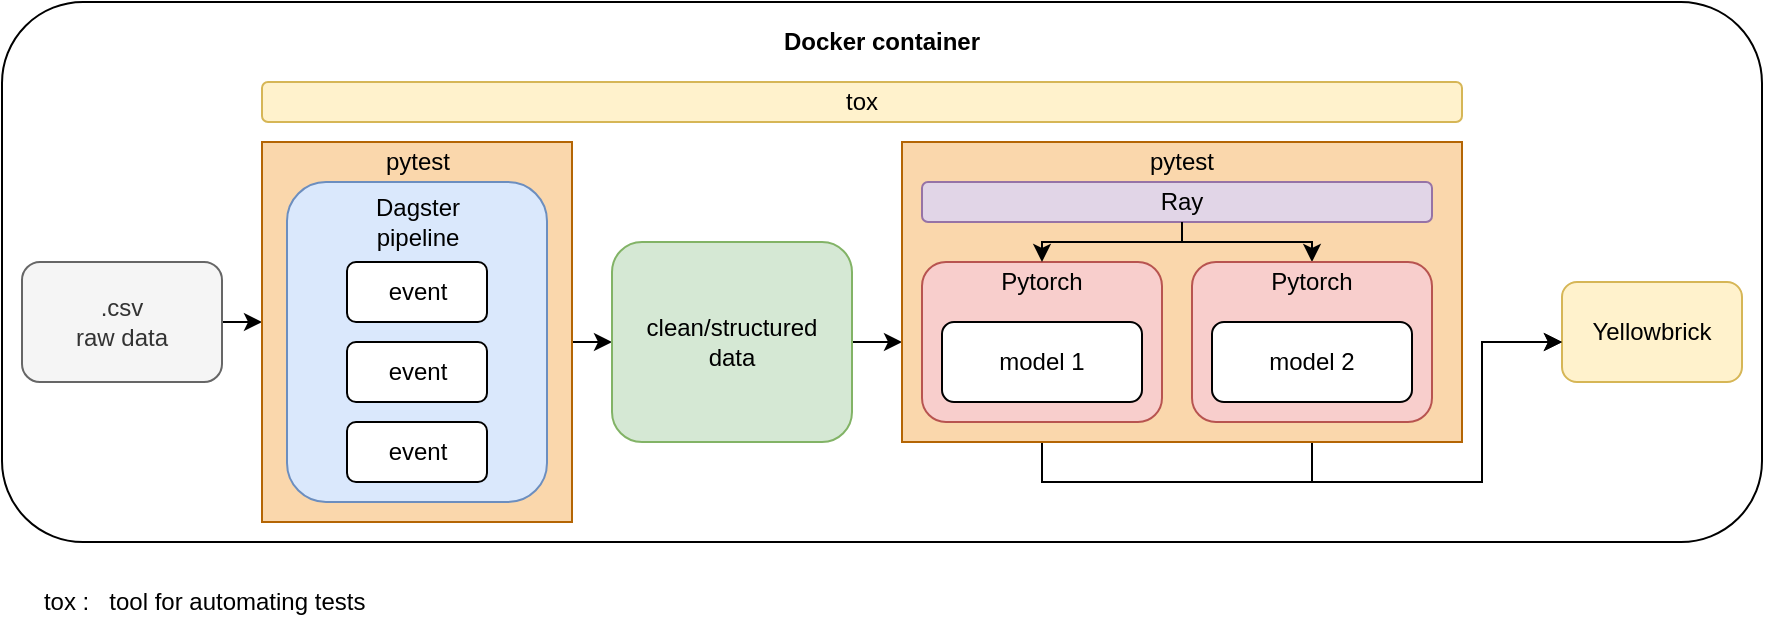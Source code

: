 <mxfile version="13.9.9" type="device"><diagram id="9e6L8VutACVHvUvfx0bo" name="Page-1"><mxGraphModel dx="946" dy="1794" grid="1" gridSize="10" guides="1" tooltips="1" connect="1" arrows="1" fold="1" page="1" pageScale="1" pageWidth="827" pageHeight="1169" math="0" shadow="0"><root><mxCell id="0"/><mxCell id="1" parent="0"/><mxCell id="1IE8TyxxDU_KxeW3Rqg_-15" value="" style="rounded=1;whiteSpace=wrap;html=1;" vertex="1" parent="1"><mxGeometry x="10" y="-30" width="880" height="270" as="geometry"/></mxCell><mxCell id="1IE8TyxxDU_KxeW3Rqg_-47" style="edgeStyle=orthogonalEdgeStyle;rounded=0;orthogonalLoop=1;jettySize=auto;html=1;exitX=1;exitY=0.5;exitDx=0;exitDy=0;" edge="1" parent="1" source="1IE8TyxxDU_KxeW3Rqg_-1"><mxGeometry relative="1" as="geometry"><mxPoint x="140" y="130" as="targetPoint"/></mxGeometry></mxCell><mxCell id="1IE8TyxxDU_KxeW3Rqg_-1" value=".csv&lt;br&gt;raw data" style="rounded=1;whiteSpace=wrap;html=1;fillColor=#f5f5f5;strokeColor=#666666;fontColor=#333333;" vertex="1" parent="1"><mxGeometry x="20" y="100" width="100" height="60" as="geometry"/></mxCell><mxCell id="1IE8TyxxDU_KxeW3Rqg_-18" style="edgeStyle=orthogonalEdgeStyle;rounded=0;orthogonalLoop=1;jettySize=auto;html=1;exitX=1;exitY=0.5;exitDx=0;exitDy=0;entryX=0;entryY=0.5;entryDx=0;entryDy=0;" edge="1" parent="1" source="1IE8TyxxDU_KxeW3Rqg_-2" target="1IE8TyxxDU_KxeW3Rqg_-8"><mxGeometry relative="1" as="geometry"/></mxCell><mxCell id="1IE8TyxxDU_KxeW3Rqg_-53" style="edgeStyle=orthogonalEdgeStyle;rounded=0;orthogonalLoop=1;jettySize=auto;html=1;exitX=1;exitY=0.5;exitDx=0;exitDy=0;entryX=0;entryY=0.667;entryDx=0;entryDy=0;entryPerimeter=0;" edge="1" parent="1" source="1IE8TyxxDU_KxeW3Rqg_-8" target="1IE8TyxxDU_KxeW3Rqg_-43"><mxGeometry relative="1" as="geometry"/></mxCell><mxCell id="1IE8TyxxDU_KxeW3Rqg_-8" value="clean/structured &lt;br&gt;data" style="rounded=1;whiteSpace=wrap;html=1;fillColor=#d5e8d4;strokeColor=#82b366;" vertex="1" parent="1"><mxGeometry x="315" y="90" width="120" height="100" as="geometry"/></mxCell><mxCell id="1IE8TyxxDU_KxeW3Rqg_-16" value="Yellowbrick" style="rounded=1;whiteSpace=wrap;html=1;fillColor=#fff2cc;strokeColor=#d6b656;" vertex="1" parent="1"><mxGeometry x="790" y="110" width="90" height="50" as="geometry"/></mxCell><mxCell id="1IE8TyxxDU_KxeW3Rqg_-22" value="&lt;b&gt;Docker container&lt;/b&gt;" style="text;html=1;strokeColor=none;fillColor=none;align=center;verticalAlign=middle;whiteSpace=wrap;rounded=0;" vertex="1" parent="1"><mxGeometry x="397" y="-20" width="106" height="20" as="geometry"/></mxCell><mxCell id="1IE8TyxxDU_KxeW3Rqg_-37" style="edgeStyle=orthogonalEdgeStyle;rounded=0;orthogonalLoop=1;jettySize=auto;html=1;exitX=0.5;exitY=1;exitDx=0;exitDy=0;" edge="1" parent="1" source="1IE8TyxxDU_KxeW3Rqg_-25"><mxGeometry relative="1" as="geometry"><mxPoint x="790" y="140" as="targetPoint"/><Array as="points"><mxPoint x="530" y="210"/><mxPoint x="750" y="210"/><mxPoint x="750" y="140"/></Array></mxGeometry></mxCell><mxCell id="1IE8TyxxDU_KxeW3Rqg_-38" style="edgeStyle=orthogonalEdgeStyle;rounded=0;orthogonalLoop=1;jettySize=auto;html=1;exitX=0.5;exitY=1;exitDx=0;exitDy=0;" edge="1" parent="1" source="1IE8TyxxDU_KxeW3Rqg_-31"><mxGeometry relative="1" as="geometry"><mxPoint x="790" y="140" as="targetPoint"/><Array as="points"><mxPoint x="665" y="210"/><mxPoint x="750" y="210"/><mxPoint x="750" y="140"/></Array></mxGeometry></mxCell><mxCell id="1IE8TyxxDU_KxeW3Rqg_-39" value="" style="rounded=1;whiteSpace=wrap;html=1;arcSize=0;fillColor=#fad7ac;strokeColor=#b46504;" vertex="1" parent="1"><mxGeometry x="140" y="40" width="155" height="190" as="geometry"/></mxCell><mxCell id="1IE8TyxxDU_KxeW3Rqg_-2" value="" style="rounded=1;whiteSpace=wrap;html=1;fillColor=#dae8fc;strokeColor=#6c8ebf;" vertex="1" parent="1"><mxGeometry x="152.5" y="60" width="130" height="160" as="geometry"/></mxCell><mxCell id="1IE8TyxxDU_KxeW3Rqg_-3" value="event" style="rounded=1;whiteSpace=wrap;html=1;" vertex="1" parent="1"><mxGeometry x="182.5" y="100" width="70" height="30" as="geometry"/></mxCell><mxCell id="1IE8TyxxDU_KxeW3Rqg_-4" value="event" style="rounded=1;whiteSpace=wrap;html=1;" vertex="1" parent="1"><mxGeometry x="182.5" y="140" width="70" height="30" as="geometry"/></mxCell><mxCell id="1IE8TyxxDU_KxeW3Rqg_-5" value="event" style="rounded=1;whiteSpace=wrap;html=1;" vertex="1" parent="1"><mxGeometry x="182.5" y="180" width="70" height="30" as="geometry"/></mxCell><mxCell id="1IE8TyxxDU_KxeW3Rqg_-6" value="Dagster&lt;br&gt;pipeline" style="text;html=1;strokeColor=none;fillColor=none;align=center;verticalAlign=middle;whiteSpace=wrap;rounded=0;" vertex="1" parent="1"><mxGeometry x="197.5" y="70" width="40" height="20" as="geometry"/></mxCell><mxCell id="1IE8TyxxDU_KxeW3Rqg_-46" value="pytest" style="text;html=1;strokeColor=none;fillColor=none;align=center;verticalAlign=middle;whiteSpace=wrap;rounded=0;" vertex="1" parent="1"><mxGeometry x="197.5" y="40" width="40" height="20" as="geometry"/></mxCell><mxCell id="1IE8TyxxDU_KxeW3Rqg_-43" value="" style="rounded=1;whiteSpace=wrap;html=1;arcSize=0;fillColor=#fad7ac;strokeColor=#b46504;" vertex="1" parent="1"><mxGeometry x="460" y="40" width="280" height="150" as="geometry"/></mxCell><mxCell id="1IE8TyxxDU_KxeW3Rqg_-24" value="" style="rounded=1;whiteSpace=wrap;html=1;fillColor=#e1d5e7;strokeColor=#9673a6;" vertex="1" parent="1"><mxGeometry x="470" y="60" width="255" height="20" as="geometry"/></mxCell><mxCell id="1IE8TyxxDU_KxeW3Rqg_-25" value="" style="rounded=1;whiteSpace=wrap;html=1;fillColor=#f8cecc;strokeColor=#b85450;" vertex="1" parent="1"><mxGeometry x="470" y="100" width="120" height="80" as="geometry"/></mxCell><mxCell id="1IE8TyxxDU_KxeW3Rqg_-26" value="model 1" style="rounded=1;whiteSpace=wrap;html=1;" vertex="1" parent="1"><mxGeometry x="480" y="130" width="100" height="40" as="geometry"/></mxCell><mxCell id="1IE8TyxxDU_KxeW3Rqg_-28" value="Pytorch" style="text;html=1;strokeColor=none;fillColor=none;align=center;verticalAlign=middle;whiteSpace=wrap;rounded=0;" vertex="1" parent="1"><mxGeometry x="510" y="100" width="40" height="20" as="geometry"/></mxCell><mxCell id="1IE8TyxxDU_KxeW3Rqg_-34" style="edgeStyle=orthogonalEdgeStyle;rounded=0;orthogonalLoop=1;jettySize=auto;html=1;exitX=0.5;exitY=1;exitDx=0;exitDy=0;entryX=0.5;entryY=0;entryDx=0;entryDy=0;" edge="1" parent="1" source="1IE8TyxxDU_KxeW3Rqg_-29" target="1IE8TyxxDU_KxeW3Rqg_-28"><mxGeometry relative="1" as="geometry"><Array as="points"><mxPoint x="600" y="90"/><mxPoint x="530" y="90"/></Array></mxGeometry></mxCell><mxCell id="1IE8TyxxDU_KxeW3Rqg_-35" style="edgeStyle=orthogonalEdgeStyle;rounded=0;orthogonalLoop=1;jettySize=auto;html=1;exitX=0.5;exitY=1;exitDx=0;exitDy=0;entryX=0.5;entryY=0;entryDx=0;entryDy=0;" edge="1" parent="1" source="1IE8TyxxDU_KxeW3Rqg_-29" target="1IE8TyxxDU_KxeW3Rqg_-33"><mxGeometry relative="1" as="geometry"><Array as="points"><mxPoint x="600" y="90"/><mxPoint x="665" y="90"/></Array></mxGeometry></mxCell><mxCell id="1IE8TyxxDU_KxeW3Rqg_-29" value="Ray" style="text;html=1;strokeColor=none;fillColor=none;align=center;verticalAlign=middle;whiteSpace=wrap;rounded=0;" vertex="1" parent="1"><mxGeometry x="580" y="60" width="40" height="20" as="geometry"/></mxCell><mxCell id="1IE8TyxxDU_KxeW3Rqg_-31" value="" style="rounded=1;whiteSpace=wrap;html=1;fillColor=#f8cecc;strokeColor=#b85450;" vertex="1" parent="1"><mxGeometry x="605" y="100" width="120" height="80" as="geometry"/></mxCell><mxCell id="1IE8TyxxDU_KxeW3Rqg_-32" value="model 2" style="rounded=1;whiteSpace=wrap;html=1;" vertex="1" parent="1"><mxGeometry x="615" y="130" width="100" height="40" as="geometry"/></mxCell><mxCell id="1IE8TyxxDU_KxeW3Rqg_-33" value="Pytorch" style="text;html=1;strokeColor=none;fillColor=none;align=center;verticalAlign=middle;whiteSpace=wrap;rounded=0;" vertex="1" parent="1"><mxGeometry x="645" y="100" width="40" height="20" as="geometry"/></mxCell><mxCell id="1IE8TyxxDU_KxeW3Rqg_-48" value="pytest" style="text;html=1;strokeColor=none;fillColor=none;align=center;verticalAlign=middle;whiteSpace=wrap;rounded=0;" vertex="1" parent="1"><mxGeometry x="580" y="40" width="40" height="20" as="geometry"/></mxCell><mxCell id="1IE8TyxxDU_KxeW3Rqg_-50" value="tox :&amp;nbsp; &amp;nbsp;tool for automating tests&amp;nbsp;" style="text;html=1;strokeColor=none;fillColor=none;align=center;verticalAlign=middle;whiteSpace=wrap;rounded=0;" vertex="1" parent="1"><mxGeometry x="27.5" y="260" width="170" height="20" as="geometry"/></mxCell><mxCell id="1IE8TyxxDU_KxeW3Rqg_-52" value="tox" style="rounded=1;whiteSpace=wrap;html=1;fillColor=#fff2cc;strokeColor=#d6b656;" vertex="1" parent="1"><mxGeometry x="140" y="10" width="600" height="20" as="geometry"/></mxCell></root></mxGraphModel></diagram></mxfile>
